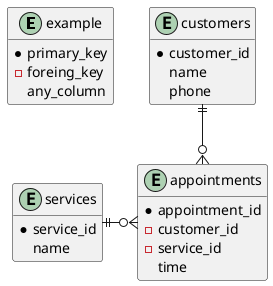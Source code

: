 @startuml salon

hide empty methods

entity example {
  * primary_key
  - foreing_key
  any_column
}

entity customers {
  *customer_id
  name
  phone
}

entity appointments {
  *appointment_id
  - customer_id
  - service_id
  time
}

entity services {
  *service_id
  name
}

example -[hidden]r- customers
customers ||--o{ appointments
appointments }o-l-|| services

@enduml
